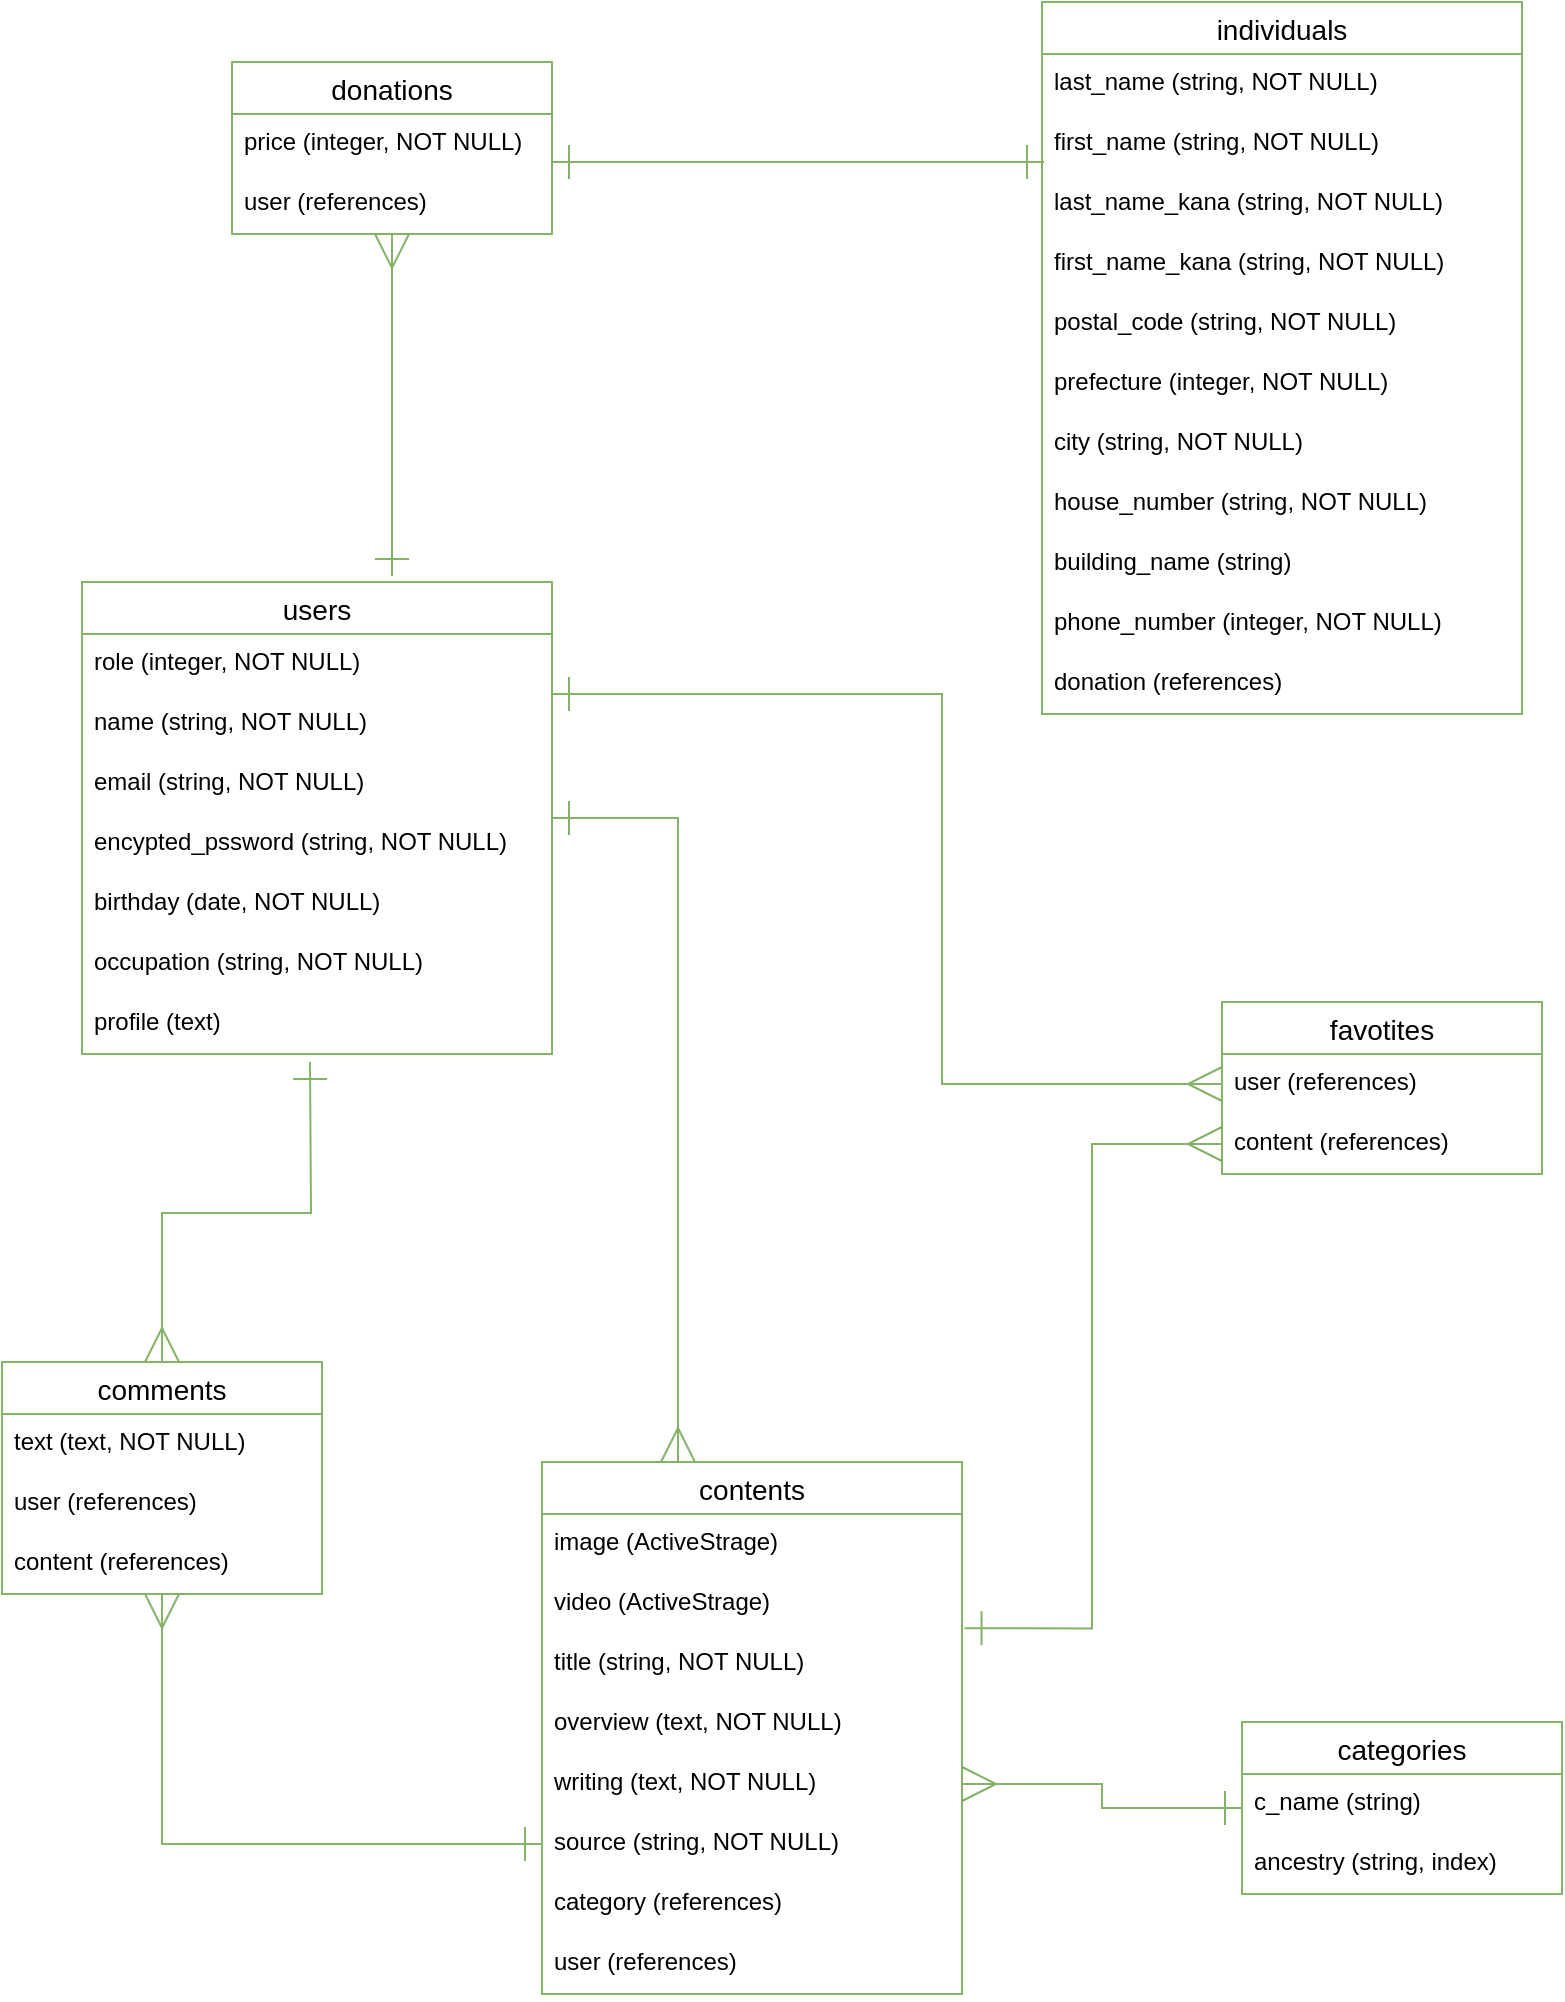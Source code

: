 <mxfile version="13.10.0" type="embed">
    <diagram id="43P_Bn-hM2tZXGTkq_1o" name="Page-1">
        <mxGraphModel dx="900" dy="750" grid="1" gridSize="10" guides="1" tooltips="1" connect="1" arrows="1" fold="1" page="1" pageScale="1" pageWidth="850" pageHeight="1100" math="0" shadow="0">
            <root>
                <mxCell id="0"/>
                <mxCell id="1" parent="0"/>
                <mxCell id="207" style="edgeStyle=orthogonalEdgeStyle;rounded=0;orthogonalLoop=1;jettySize=auto;html=1;startArrow=ERone;startFill=0;startSize=15;endArrow=ERmany;endFill=0;endSize=15;fillColor=#d5e8d4;strokeColor=#82b366;" edge="1" parent="1" target="228">
                    <mxGeometry relative="1" as="geometry">
                        <Array as="points">
                            <mxPoint x="225" y="337"/>
                        </Array>
                        <mxPoint x="373" y="190" as="targetPoint"/>
                        <mxPoint x="225" y="337" as="sourcePoint"/>
                    </mxGeometry>
                </mxCell>
                <mxCell id="208" style="edgeStyle=orthogonalEdgeStyle;rounded=0;orthogonalLoop=1;jettySize=auto;html=1;startArrow=ERone;startFill=0;startSize=15;endArrow=ERmany;endFill=0;endSize=15;fillColor=#d5e8d4;strokeColor=#82b366;" edge="1" parent="1" source="209" target="217">
                    <mxGeometry relative="1" as="geometry">
                        <Array as="points">
                            <mxPoint x="368" y="760"/>
                            <mxPoint x="368" y="760"/>
                        </Array>
                    </mxGeometry>
                </mxCell>
                <mxCell id="209" value="users" style="swimlane;fontStyle=0;childLayout=stackLayout;horizontal=1;startSize=26;horizontalStack=0;resizeParent=1;resizeParentMax=0;resizeLast=0;collapsible=1;marginBottom=0;align=center;fontSize=14;strokeColor=#82b366;fillColor=none;" vertex="1" parent="1">
                    <mxGeometry x="70" y="340" width="235" height="236" as="geometry"/>
                </mxCell>
                <mxCell id="210" value="role (integer, NOT NULL)" style="text;strokeColor=none;fillColor=none;spacingLeft=4;spacingRight=4;overflow=hidden;rotatable=0;points=[[0,0.5],[1,0.5]];portConstraint=eastwest;fontSize=12;" vertex="1" parent="209">
                    <mxGeometry y="26" width="235" height="30" as="geometry"/>
                </mxCell>
                <mxCell id="211" value="name (string, NOT NULL)" style="text;strokeColor=none;fillColor=none;spacingLeft=4;spacingRight=4;overflow=hidden;rotatable=0;points=[[0,0.5],[1,0.5]];portConstraint=eastwest;fontSize=12;" vertex="1" parent="209">
                    <mxGeometry y="56" width="235" height="30" as="geometry"/>
                </mxCell>
                <mxCell id="212" style="edgeStyle=orthogonalEdgeStyle;rounded=0;orthogonalLoop=1;jettySize=auto;html=1;startArrow=ERone;startFill=0;startSize=15;endArrow=ERmany;endFill=0;endSize=15;entryX=0;entryY=0.5;entryDx=0;entryDy=0;fillColor=#d5e8d4;strokeColor=#82b366;" edge="1" parent="209" target="248">
                    <mxGeometry relative="1" as="geometry">
                        <mxPoint x="395.16" y="56.35" as="targetPoint"/>
                        <mxPoint x="235" y="56" as="sourcePoint"/>
                        <Array as="points">
                            <mxPoint x="430" y="56"/>
                            <mxPoint x="430" y="251"/>
                        </Array>
                    </mxGeometry>
                </mxCell>
                <mxCell id="213" value="email (string, NOT NULL)" style="text;strokeColor=none;fillColor=none;spacingLeft=4;spacingRight=4;overflow=hidden;rotatable=0;points=[[0,0.5],[1,0.5]];portConstraint=eastwest;fontSize=12;" vertex="1" parent="209">
                    <mxGeometry y="86" width="235" height="30" as="geometry"/>
                </mxCell>
                <mxCell id="214" value="encypted_pssword (string, NOT NULL)" style="text;strokeColor=none;fillColor=none;spacingLeft=4;spacingRight=4;overflow=hidden;rotatable=0;points=[[0,0.5],[1,0.5]];portConstraint=eastwest;fontSize=12;" vertex="1" parent="209">
                    <mxGeometry y="116" width="235" height="30" as="geometry"/>
                </mxCell>
                <mxCell id="215" value="birthday (date, NOT NULL)" style="text;strokeColor=none;fillColor=none;spacingLeft=4;spacingRight=4;overflow=hidden;rotatable=0;points=[[0,0.5],[1,0.5]];portConstraint=eastwest;fontSize=12;" vertex="1" parent="209">
                    <mxGeometry y="146" width="235" height="30" as="geometry"/>
                </mxCell>
                <mxCell id="216" value="occupation (string, NOT NULL)" style="text;strokeColor=none;fillColor=none;spacingLeft=4;spacingRight=4;overflow=hidden;rotatable=0;points=[[0,0.5],[1,0.5]];portConstraint=eastwest;fontSize=12;" vertex="1" parent="209">
                    <mxGeometry y="176" width="235" height="30" as="geometry"/>
                </mxCell>
                <mxCell id="256" value="profile (text)" style="text;strokeColor=none;fillColor=none;spacingLeft=4;spacingRight=4;overflow=hidden;rotatable=0;points=[[0,0.5],[1,0.5]];portConstraint=eastwest;fontSize=12;" vertex="1" parent="209">
                    <mxGeometry y="206" width="235" height="30" as="geometry"/>
                </mxCell>
                <mxCell id="217" value="contents" style="swimlane;fontStyle=0;childLayout=stackLayout;horizontal=1;startSize=26;horizontalStack=0;resizeParent=1;resizeParentMax=0;resizeLast=0;collapsible=1;marginBottom=0;align=center;fontSize=14;strokeColor=#82b366;fillColor=none;" vertex="1" parent="1">
                    <mxGeometry x="300" y="780" width="210" height="266" as="geometry"/>
                </mxCell>
                <mxCell id="218" value="image (ActiveStrage)" style="text;strokeColor=none;fillColor=none;spacingLeft=4;spacingRight=4;overflow=hidden;rotatable=0;points=[[0,0.5],[1,0.5]];portConstraint=eastwest;fontSize=12;" vertex="1" parent="217">
                    <mxGeometry y="26" width="210" height="30" as="geometry"/>
                </mxCell>
                <mxCell id="219" value="video (ActiveStrage)" style="text;strokeColor=none;fillColor=none;spacingLeft=4;spacingRight=4;overflow=hidden;rotatable=0;points=[[0,0.5],[1,0.5]];portConstraint=eastwest;fontSize=12;" vertex="1" parent="217">
                    <mxGeometry y="56" width="210" height="30" as="geometry"/>
                </mxCell>
                <mxCell id="220" value="title (string, NOT NULL)" style="text;strokeColor=none;fillColor=none;spacingLeft=4;spacingRight=4;overflow=hidden;rotatable=0;points=[[0,0.5],[1,0.5]];portConstraint=eastwest;fontSize=12;" vertex="1" parent="217">
                    <mxGeometry y="86" width="210" height="30" as="geometry"/>
                </mxCell>
                <mxCell id="221" value="overview (text, NOT NULL)" style="text;strokeColor=none;fillColor=none;spacingLeft=4;spacingRight=4;overflow=hidden;rotatable=0;points=[[0,0.5],[1,0.5]];portConstraint=eastwest;fontSize=12;" vertex="1" parent="217">
                    <mxGeometry y="116" width="210" height="30" as="geometry"/>
                </mxCell>
                <mxCell id="222" value="writing (text, NOT NULL)" style="text;strokeColor=none;fillColor=none;spacingLeft=4;spacingRight=4;overflow=hidden;rotatable=0;points=[[0,0.5],[1,0.5]];portConstraint=eastwest;fontSize=12;" vertex="1" parent="217">
                    <mxGeometry y="146" width="210" height="30" as="geometry"/>
                </mxCell>
                <mxCell id="223" value="source (string, NOT NULL)" style="text;strokeColor=none;fillColor=none;spacingLeft=4;spacingRight=4;overflow=hidden;rotatable=0;points=[[0,0.5],[1,0.5]];portConstraint=eastwest;fontSize=12;" vertex="1" parent="217">
                    <mxGeometry y="176" width="210" height="30" as="geometry"/>
                </mxCell>
                <mxCell id="224" value="category (references)" style="text;spacingLeft=4;spacingRight=4;overflow=hidden;rotatable=0;points=[[0,0.5],[1,0.5]];portConstraint=eastwest;fontSize=12;" vertex="1" parent="217">
                    <mxGeometry y="206" width="210" height="30" as="geometry"/>
                </mxCell>
                <mxCell id="225" value="user (references)" style="text;strokeColor=none;fillColor=none;spacingLeft=4;spacingRight=4;overflow=hidden;rotatable=0;points=[[0,0.5],[1,0.5]];portConstraint=eastwest;fontSize=12;" vertex="1" parent="217">
                    <mxGeometry y="236" width="210" height="30" as="geometry"/>
                </mxCell>
                <mxCell id="226" value="donations" style="swimlane;fontStyle=0;childLayout=stackLayout;horizontal=1;startSize=26;horizontalStack=0;resizeParent=1;resizeParentMax=0;resizeLast=0;collapsible=1;marginBottom=0;align=center;fontSize=14;strokeColor=#82b366;fillColor=none;" vertex="1" parent="1">
                    <mxGeometry x="145" y="80" width="160" height="86" as="geometry"/>
                </mxCell>
                <mxCell id="227" value="price (integer, NOT NULL)" style="text;strokeColor=none;fillColor=none;spacingLeft=4;spacingRight=4;overflow=hidden;rotatable=0;points=[[0,0.5],[1,0.5]];portConstraint=eastwest;fontSize=12;" vertex="1" parent="226">
                    <mxGeometry y="26" width="160" height="30" as="geometry"/>
                </mxCell>
                <mxCell id="228" value="user (references)" style="text;strokeColor=none;fillColor=none;spacingLeft=4;spacingRight=4;overflow=hidden;rotatable=0;points=[[0,0.5],[1,0.5]];portConstraint=eastwest;fontSize=12;" vertex="1" parent="226">
                    <mxGeometry y="56" width="160" height="30" as="geometry"/>
                </mxCell>
                <mxCell id="229" value="individuals" style="swimlane;fontStyle=0;childLayout=stackLayout;horizontal=1;startSize=26;horizontalStack=0;resizeParent=1;resizeParentMax=0;resizeLast=0;collapsible=1;marginBottom=0;align=center;fontSize=14;strokeColor=#82b366;fillColor=none;" vertex="1" parent="1">
                    <mxGeometry x="550" y="50" width="240" height="356" as="geometry"/>
                </mxCell>
                <mxCell id="230" value="last_name (string, NOT NULL)" style="text;strokeColor=none;fillColor=none;spacingLeft=4;spacingRight=4;overflow=hidden;rotatable=0;points=[[0,0.5],[1,0.5]];portConstraint=eastwest;fontSize=12;" vertex="1" parent="229">
                    <mxGeometry y="26" width="240" height="30" as="geometry"/>
                </mxCell>
                <mxCell id="231" value="first_name (string, NOT NULL)" style="text;strokeColor=none;fillColor=none;spacingLeft=4;spacingRight=4;overflow=hidden;rotatable=0;points=[[0,0.5],[1,0.5]];portConstraint=eastwest;fontSize=12;" vertex="1" parent="229">
                    <mxGeometry y="56" width="240" height="30" as="geometry"/>
                </mxCell>
                <mxCell id="232" value="last_name_kana (string, NOT NULL)" style="text;strokeColor=none;fillColor=none;spacingLeft=4;spacingRight=4;overflow=hidden;rotatable=0;points=[[0,0.5],[1,0.5]];portConstraint=eastwest;fontSize=12;" vertex="1" parent="229">
                    <mxGeometry y="86" width="240" height="30" as="geometry"/>
                </mxCell>
                <mxCell id="233" value="first_name_kana (string, NOT NULL)" style="text;strokeColor=none;fillColor=none;spacingLeft=4;spacingRight=4;overflow=hidden;rotatable=0;points=[[0,0.5],[1,0.5]];portConstraint=eastwest;fontSize=12;" vertex="1" parent="229">
                    <mxGeometry y="116" width="240" height="30" as="geometry"/>
                </mxCell>
                <mxCell id="234" value="postal_code (string, NOT NULL)" style="text;strokeColor=none;fillColor=none;spacingLeft=4;spacingRight=4;overflow=hidden;rotatable=0;points=[[0,0.5],[1,0.5]];portConstraint=eastwest;fontSize=12;" vertex="1" parent="229">
                    <mxGeometry y="146" width="240" height="30" as="geometry"/>
                </mxCell>
                <mxCell id="235" value="prefecture (integer, NOT NULL)" style="text;strokeColor=none;fillColor=none;spacingLeft=4;spacingRight=4;overflow=hidden;rotatable=0;points=[[0,0.5],[1,0.5]];portConstraint=eastwest;fontSize=12;" vertex="1" parent="229">
                    <mxGeometry y="176" width="240" height="30" as="geometry"/>
                </mxCell>
                <mxCell id="236" value="city (string, NOT NULL)" style="text;strokeColor=none;fillColor=none;spacingLeft=4;spacingRight=4;overflow=hidden;rotatable=0;points=[[0,0.5],[1,0.5]];portConstraint=eastwest;fontSize=12;" vertex="1" parent="229">
                    <mxGeometry y="206" width="240" height="30" as="geometry"/>
                </mxCell>
                <mxCell id="237" value="house_number (string, NOT NULL)" style="text;strokeColor=none;fillColor=none;spacingLeft=4;spacingRight=4;overflow=hidden;rotatable=0;points=[[0,0.5],[1,0.5]];portConstraint=eastwest;fontSize=12;" vertex="1" parent="229">
                    <mxGeometry y="236" width="240" height="30" as="geometry"/>
                </mxCell>
                <mxCell id="238" value="building_name (string)" style="text;strokeColor=none;fillColor=none;spacingLeft=4;spacingRight=4;overflow=hidden;rotatable=0;points=[[0,0.5],[1,0.5]];portConstraint=eastwest;fontSize=12;" vertex="1" parent="229">
                    <mxGeometry y="266" width="240" height="30" as="geometry"/>
                </mxCell>
                <mxCell id="239" value="phone_number (integer, NOT NULL)" style="text;strokeColor=none;fillColor=none;spacingLeft=4;spacingRight=4;overflow=hidden;rotatable=0;points=[[0,0.5],[1,0.5]];portConstraint=eastwest;fontSize=12;" vertex="1" parent="229">
                    <mxGeometry y="296" width="240" height="30" as="geometry"/>
                </mxCell>
                <mxCell id="240" value="donation (references)" style="text;strokeColor=none;fillColor=none;spacingLeft=4;spacingRight=4;overflow=hidden;rotatable=0;points=[[0,0.5],[1,0.5]];portConstraint=eastwest;fontSize=12;" vertex="1" parent="229">
                    <mxGeometry y="326" width="240" height="30" as="geometry"/>
                </mxCell>
                <mxCell id="241" style="edgeStyle=orthogonalEdgeStyle;rounded=0;orthogonalLoop=1;jettySize=auto;html=1;startArrow=ERmany;startFill=0;startSize=15;endArrow=ERone;endFill=0;endSize=15;fillColor=#d5e8d4;strokeColor=#82b366;" edge="1" parent="1" source="243">
                    <mxGeometry relative="1" as="geometry">
                        <mxPoint x="184" y="580" as="targetPoint"/>
                    </mxGeometry>
                </mxCell>
                <mxCell id="242" style="edgeStyle=orthogonalEdgeStyle;rounded=0;orthogonalLoop=1;jettySize=auto;html=1;startArrow=ERmany;startFill=0;startSize=15;endArrow=ERone;endFill=0;endSize=15;fillColor=#d5e8d4;strokeColor=#82b366;" edge="1" parent="1" source="243">
                    <mxGeometry relative="1" as="geometry">
                        <mxPoint x="300" y="971" as="targetPoint"/>
                        <Array as="points">
                            <mxPoint x="110" y="971"/>
                        </Array>
                    </mxGeometry>
                </mxCell>
                <mxCell id="243" value="comments" style="swimlane;fontStyle=0;childLayout=stackLayout;horizontal=1;startSize=26;horizontalStack=0;resizeParent=1;resizeParentMax=0;resizeLast=0;collapsible=1;marginBottom=0;align=center;fontSize=14;strokeColor=#82b366;fillColor=none;" vertex="1" parent="1">
                    <mxGeometry x="30" y="730" width="160" height="116" as="geometry"/>
                </mxCell>
                <mxCell id="244" value="text (text, NOT NULL)" style="text;strokeColor=none;fillColor=none;spacingLeft=4;spacingRight=4;overflow=hidden;rotatable=0;points=[[0,0.5],[1,0.5]];portConstraint=eastwest;fontSize=12;" vertex="1" parent="243">
                    <mxGeometry y="26" width="160" height="30" as="geometry"/>
                </mxCell>
                <mxCell id="245" value="user (references)" style="text;strokeColor=none;fillColor=none;spacingLeft=4;spacingRight=4;overflow=hidden;rotatable=0;points=[[0,0.5],[1,0.5]];portConstraint=eastwest;fontSize=12;" vertex="1" parent="243">
                    <mxGeometry y="56" width="160" height="30" as="geometry"/>
                </mxCell>
                <mxCell id="246" value="content (references)" style="text;strokeColor=none;fillColor=none;spacingLeft=4;spacingRight=4;overflow=hidden;rotatable=0;points=[[0,0.5],[1,0.5]];portConstraint=eastwest;fontSize=12;" vertex="1" parent="243">
                    <mxGeometry y="86" width="160" height="30" as="geometry"/>
                </mxCell>
                <mxCell id="247" value="favotites" style="swimlane;fontStyle=0;childLayout=stackLayout;horizontal=1;startSize=26;horizontalStack=0;resizeParent=1;resizeParentMax=0;resizeLast=0;collapsible=1;marginBottom=0;align=center;fontSize=14;strokeColor=#82b366;fillColor=none;" vertex="1" parent="1">
                    <mxGeometry x="640" y="550" width="160" height="86" as="geometry"/>
                </mxCell>
                <mxCell id="248" value="user (references)" style="text;strokeColor=none;fillColor=none;spacingLeft=4;spacingRight=4;overflow=hidden;rotatable=0;points=[[0,0.5],[1,0.5]];portConstraint=eastwest;fontSize=12;" vertex="1" parent="247">
                    <mxGeometry y="26" width="160" height="30" as="geometry"/>
                </mxCell>
                <mxCell id="249" value="content (references)" style="text;strokeColor=none;fillColor=none;spacingLeft=4;spacingRight=4;overflow=hidden;rotatable=0;points=[[0,0.5],[1,0.5]];portConstraint=eastwest;fontSize=12;" vertex="1" parent="247">
                    <mxGeometry y="56" width="160" height="30" as="geometry"/>
                </mxCell>
                <mxCell id="250" style="edgeStyle=orthogonalEdgeStyle;rounded=0;orthogonalLoop=1;jettySize=auto;html=1;entryX=1;entryY=0.5;entryDx=0;entryDy=0;startArrow=ERone;startFill=0;startSize=15;endArrow=ERmany;endFill=0;endSize=15;fillColor=#d5e8d4;strokeColor=#82b366;" edge="1" parent="1" source="251" target="222">
                    <mxGeometry relative="1" as="geometry"/>
                </mxCell>
                <mxCell id="251" value="categories" style="swimlane;fontStyle=0;childLayout=stackLayout;horizontal=1;startSize=26;horizontalStack=0;resizeParent=1;resizeParentMax=0;resizeLast=0;collapsible=1;marginBottom=0;align=center;fontSize=14;strokeColor=#82b366;fillColor=none;" vertex="1" parent="1">
                    <mxGeometry x="650" y="910" width="160" height="86" as="geometry"/>
                </mxCell>
                <mxCell id="252" value="c_name (string)" style="text;strokeColor=none;fillColor=none;spacingLeft=4;spacingRight=4;overflow=hidden;rotatable=0;points=[[0,0.5],[1,0.5]];portConstraint=eastwest;fontSize=12;" vertex="1" parent="251">
                    <mxGeometry y="26" width="160" height="30" as="geometry"/>
                </mxCell>
                <mxCell id="253" value="ancestry (string, index)" style="text;strokeColor=none;fillColor=none;spacingLeft=4;spacingRight=4;overflow=hidden;rotatable=0;points=[[0,0.5],[1,0.5]];portConstraint=eastwest;fontSize=12;" vertex="1" parent="251">
                    <mxGeometry y="56" width="160" height="30" as="geometry"/>
                </mxCell>
                <mxCell id="254" style="edgeStyle=orthogonalEdgeStyle;rounded=0;orthogonalLoop=1;jettySize=auto;html=1;startArrow=ERone;startFill=0;startSize=15;endArrow=ERone;endFill=0;endSize=15;fillColor=#d5e8d4;strokeColor=#82b366;" edge="1" parent="1">
                    <mxGeometry relative="1" as="geometry">
                        <Array as="points">
                            <mxPoint x="305" y="130"/>
                            <mxPoint x="551" y="130"/>
                        </Array>
                        <mxPoint x="551" y="130" as="targetPoint"/>
                        <mxPoint x="305" y="130" as="sourcePoint"/>
                    </mxGeometry>
                </mxCell>
                <mxCell id="255" style="edgeStyle=orthogonalEdgeStyle;rounded=0;orthogonalLoop=1;jettySize=auto;html=1;entryX=1.006;entryY=0.905;entryDx=0;entryDy=0;entryPerimeter=0;startArrow=ERmany;startFill=0;startSize=15;endArrow=ERone;endFill=0;endSize=15;fillColor=#d5e8d4;strokeColor=#82b366;" edge="1" parent="1" source="249" target="219">
                    <mxGeometry relative="1" as="geometry"/>
                </mxCell>
            </root>
        </mxGraphModel>
    </diagram>
</mxfile>